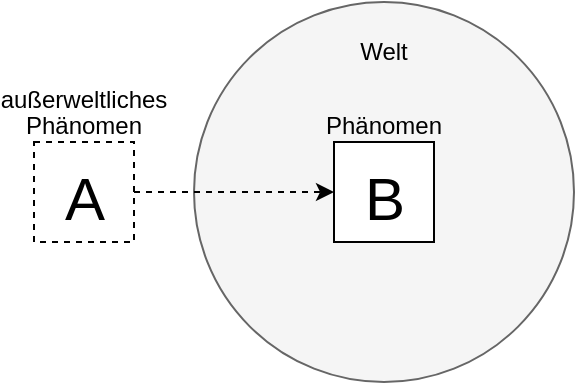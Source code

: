 <mxfile version="21.3.5" type="device">
  <diagram name="Page-1" id="0CjEsdij6rDgHnpGAsx7">
    <mxGraphModel dx="569" dy="300" grid="1" gridSize="10" guides="1" tooltips="1" connect="1" arrows="1" fold="1" page="1" pageScale="1" pageWidth="850" pageHeight="1100" math="0" shadow="0">
      <root>
        <mxCell id="0" />
        <mxCell id="1" parent="0" />
        <mxCell id="wQL28jQcIgw1Ojk5QCgz-2" value="" style="ellipse;whiteSpace=wrap;html=1;aspect=fixed;fillColor=#f5f5f5;fontColor=#333333;strokeColor=#666666;" vertex="1" parent="1">
          <mxGeometry x="220" y="210" width="190" height="190" as="geometry" />
        </mxCell>
        <mxCell id="wQL28jQcIgw1Ojk5QCgz-3" value="" style="whiteSpace=wrap;html=1;aspect=fixed;dashed=1;" vertex="1" parent="1">
          <mxGeometry x="140" y="280" width="50" height="50" as="geometry" />
        </mxCell>
        <mxCell id="wQL28jQcIgw1Ojk5QCgz-4" value="" style="whiteSpace=wrap;html=1;aspect=fixed;" vertex="1" parent="1">
          <mxGeometry x="290" y="280" width="50" height="50" as="geometry" />
        </mxCell>
        <mxCell id="wQL28jQcIgw1Ojk5QCgz-5" value="" style="endArrow=classic;html=1;rounded=0;exitX=1;exitY=0.5;exitDx=0;exitDy=0;entryX=0;entryY=0.5;entryDx=0;entryDy=0;dashed=1;" edge="1" parent="1" source="wQL28jQcIgw1Ojk5QCgz-3" target="wQL28jQcIgw1Ojk5QCgz-4">
          <mxGeometry width="50" height="50" relative="1" as="geometry">
            <mxPoint x="560" y="300" as="sourcePoint" />
            <mxPoint x="610" y="250" as="targetPoint" />
          </mxGeometry>
        </mxCell>
        <mxCell id="wQL28jQcIgw1Ojk5QCgz-6" value="&lt;font style=&quot;font-size: 30px;&quot;&gt;A&lt;/font&gt;" style="text;html=1;strokeColor=none;fillColor=none;align=center;verticalAlign=middle;whiteSpace=wrap;rounded=0;" vertex="1" parent="1">
          <mxGeometry x="153.75" y="298" width="22.5" height="20" as="geometry" />
        </mxCell>
        <mxCell id="wQL28jQcIgw1Ojk5QCgz-7" value="&lt;font style=&quot;font-size: 30px;&quot;&gt;B&lt;/font&gt;" style="text;html=1;strokeColor=none;fillColor=none;align=center;verticalAlign=middle;whiteSpace=wrap;rounded=0;" vertex="1" parent="1">
          <mxGeometry x="303.75" y="298" width="22.5" height="20" as="geometry" />
        </mxCell>
        <mxCell id="wQL28jQcIgw1Ojk5QCgz-10" value="Welt" style="text;html=1;strokeColor=none;fillColor=none;align=center;verticalAlign=middle;whiteSpace=wrap;rounded=0;" vertex="1" parent="1">
          <mxGeometry x="285" y="220" width="60" height="30" as="geometry" />
        </mxCell>
        <mxCell id="wQL28jQcIgw1Ojk5QCgz-11" value="Phänomen" style="text;html=1;strokeColor=none;fillColor=none;align=center;verticalAlign=middle;whiteSpace=wrap;rounded=0;" vertex="1" parent="1">
          <mxGeometry x="135" y="257" width="60" height="30" as="geometry" />
        </mxCell>
        <mxCell id="wQL28jQcIgw1Ojk5QCgz-12" value="Phänomen" style="text;html=1;strokeColor=none;fillColor=none;align=center;verticalAlign=middle;whiteSpace=wrap;rounded=0;" vertex="1" parent="1">
          <mxGeometry x="285" y="257" width="60" height="30" as="geometry" />
        </mxCell>
        <mxCell id="wQL28jQcIgw1Ojk5QCgz-14" value="außerweltliches" style="text;html=1;strokeColor=none;fillColor=none;align=center;verticalAlign=middle;whiteSpace=wrap;rounded=0;glass=0;shadow=0;" vertex="1" parent="1">
          <mxGeometry x="135" y="244" width="60" height="30" as="geometry" />
        </mxCell>
      </root>
    </mxGraphModel>
  </diagram>
</mxfile>
